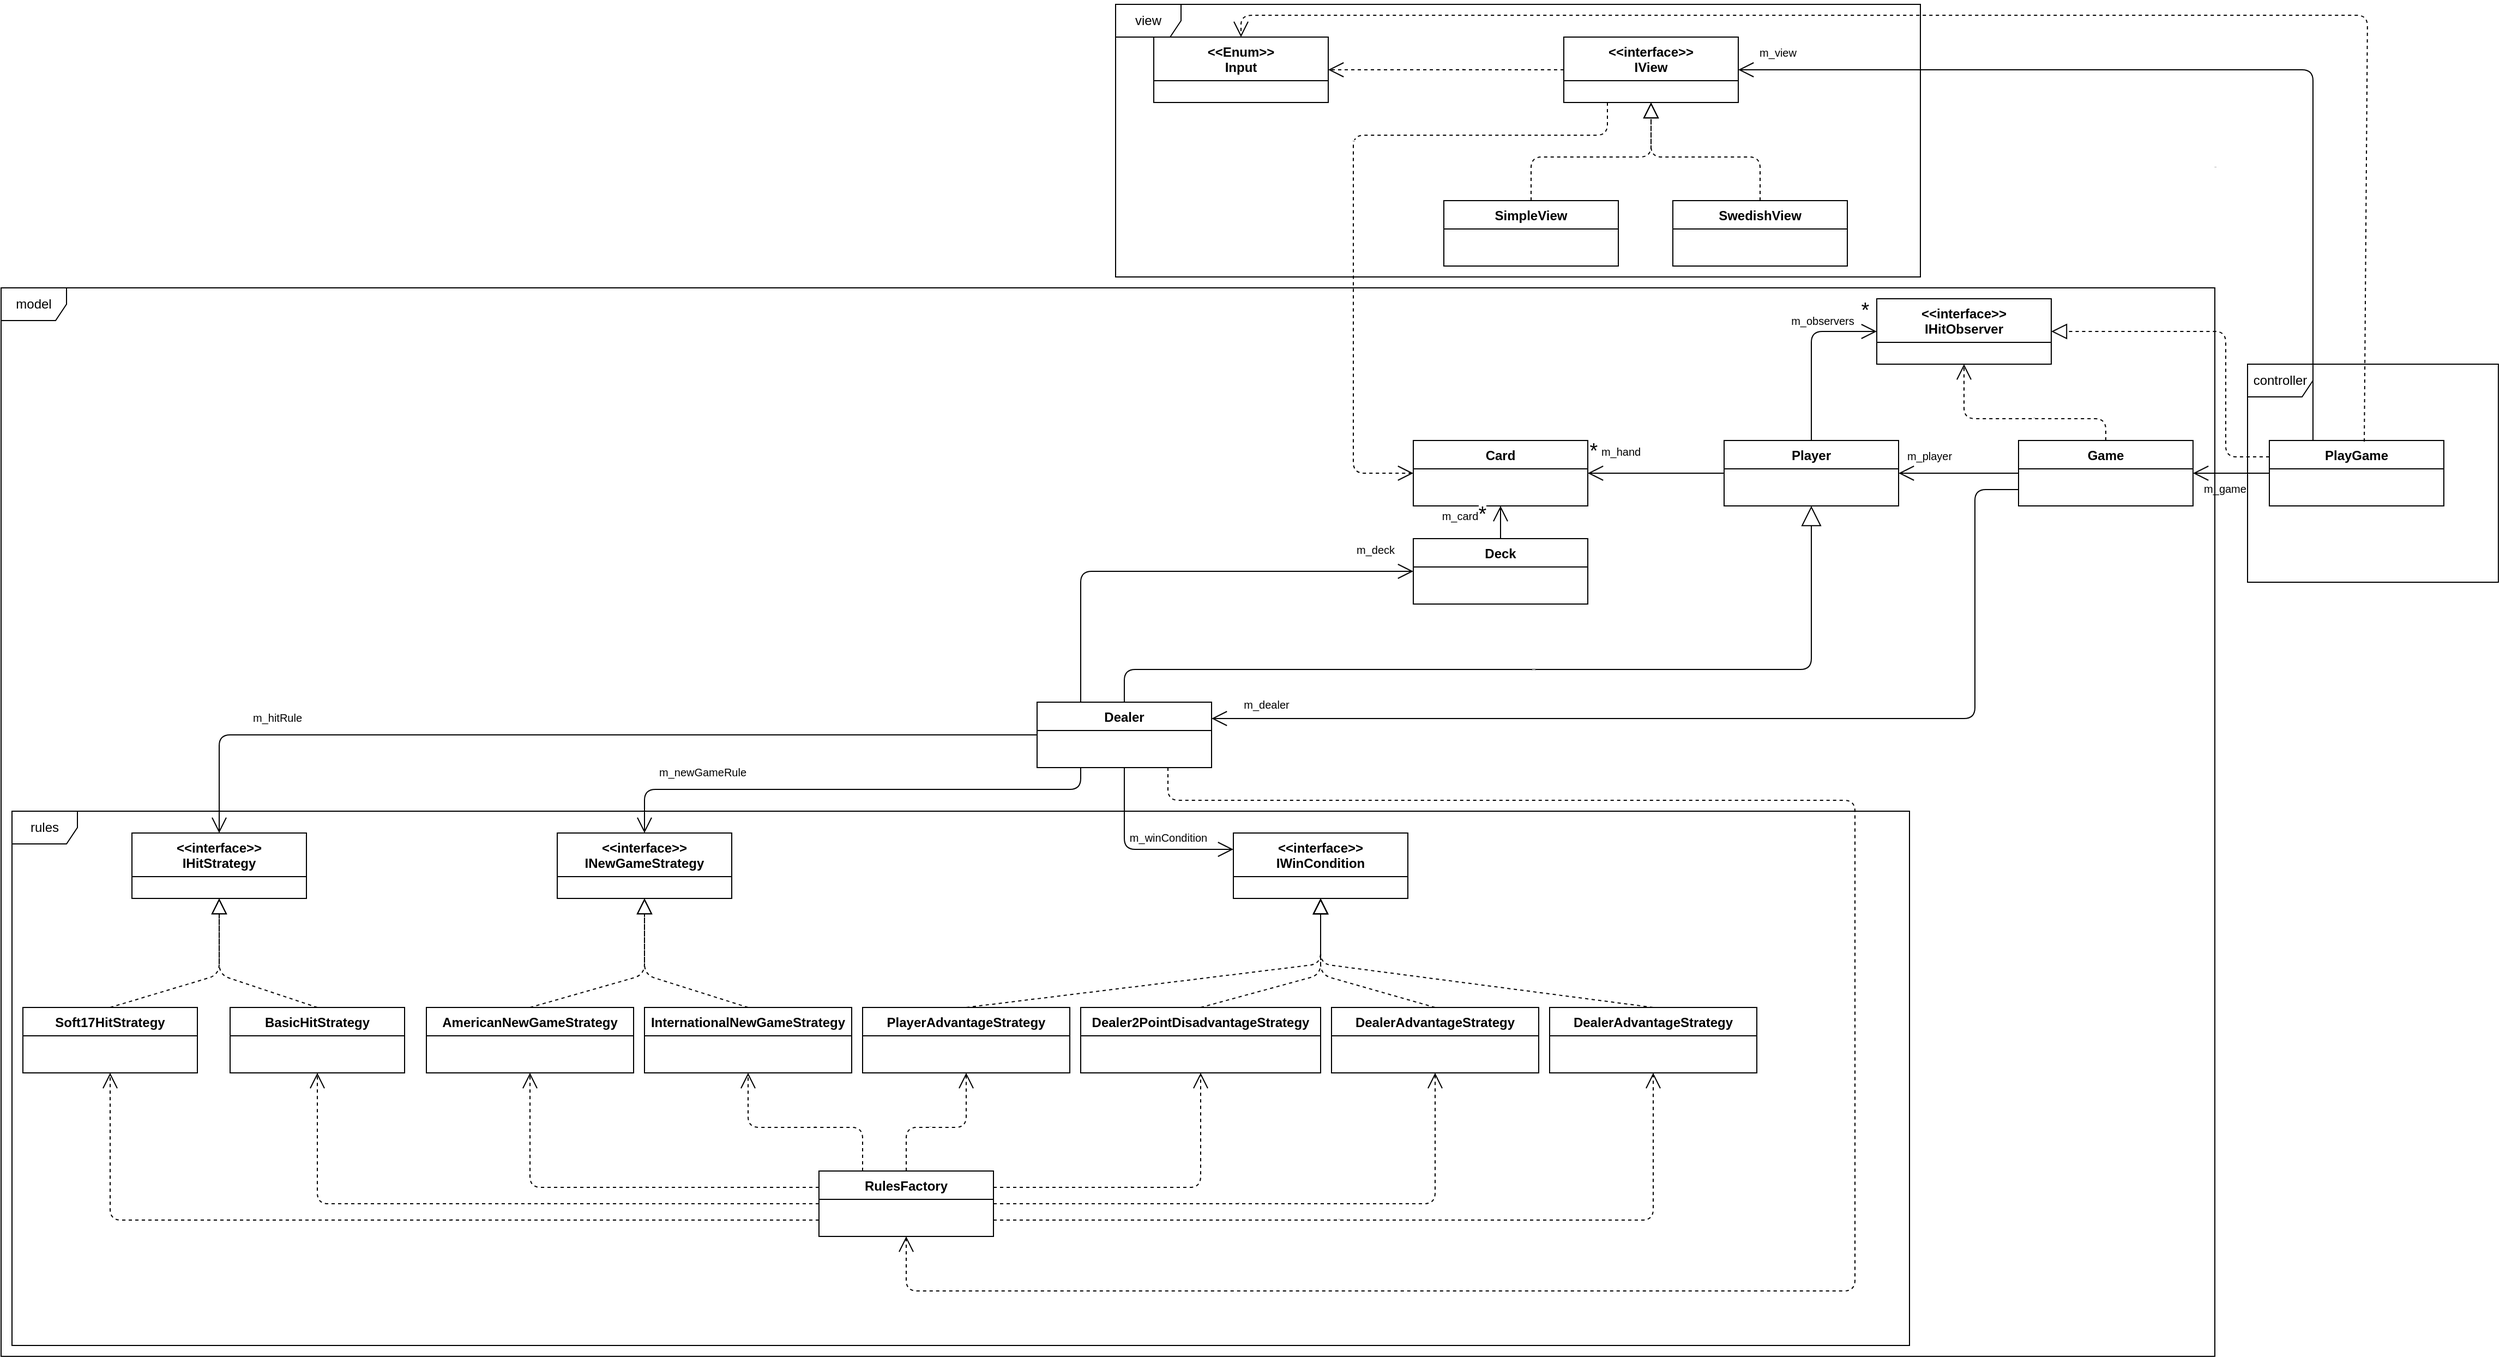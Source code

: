 <mxfile version="13.8.6" type="device"><diagram id="C5RBs43oDa-KdzZeNtuy" name="Page-1"><mxGraphModel dx="3252" dy="2431" grid="1" gridSize="10" guides="1" tooltips="1" connect="1" arrows="1" fold="1" page="1" pageScale="1" pageWidth="413" pageHeight="583" math="0" shadow="0"><root><mxCell id="WIyWlLk6GJQsqaUBKTNV-0"/><mxCell id="WIyWlLk6GJQsqaUBKTNV-1" parent="WIyWlLk6GJQsqaUBKTNV-0"/><mxCell id="zkfFHV4jXpPFQw0GAbJ--0" value="&lt;&lt;interface&gt;&gt;&#10;IView" style="swimlane;fontStyle=1;align=center;verticalAlign=top;childLayout=stackLayout;horizontal=1;startSize=40;horizontalStack=0;resizeParent=1;resizeLast=0;collapsible=1;marginBottom=0;rounded=0;shadow=0;strokeWidth=1;" parent="WIyWlLk6GJQsqaUBKTNV-1" vertex="1"><mxGeometry x="633" y="-1110" width="160" height="60" as="geometry"><mxRectangle x="230" y="140" width="160" height="26" as="alternateBounds"/></mxGeometry></mxCell><mxCell id="zkfFHV4jXpPFQw0GAbJ--6" value="SimpleView" style="swimlane;fontStyle=1;align=center;verticalAlign=top;childLayout=stackLayout;horizontal=1;startSize=26;horizontalStack=0;resizeParent=1;resizeLast=0;collapsible=1;marginBottom=0;rounded=0;shadow=0;strokeWidth=1;" parent="WIyWlLk6GJQsqaUBKTNV-1" vertex="1"><mxGeometry x="523" y="-960" width="160" height="60" as="geometry"><mxRectangle x="130" y="380" width="160" height="26" as="alternateBounds"/></mxGeometry></mxCell><mxCell id="zkfFHV4jXpPFQw0GAbJ--13" value="SwedishView" style="swimlane;fontStyle=1;align=center;verticalAlign=top;childLayout=stackLayout;horizontal=1;startSize=26;horizontalStack=0;resizeParent=1;resizeLast=0;collapsible=1;marginBottom=0;rounded=0;shadow=0;strokeWidth=1;" parent="WIyWlLk6GJQsqaUBKTNV-1" vertex="1"><mxGeometry x="733" y="-960" width="160" height="60" as="geometry"><mxRectangle x="340" y="380" width="170" height="26" as="alternateBounds"/></mxGeometry></mxCell><mxCell id="zkfFHV4jXpPFQw0GAbJ--17" value="Game" style="swimlane;fontStyle=1;align=center;verticalAlign=top;childLayout=stackLayout;horizontal=1;startSize=26;horizontalStack=0;resizeParent=1;resizeLast=0;collapsible=1;marginBottom=0;rounded=0;shadow=0;strokeWidth=1;" parent="WIyWlLk6GJQsqaUBKTNV-1" vertex="1"><mxGeometry x="1050" y="-740" width="160" height="60" as="geometry"><mxRectangle x="550" y="140" width="160" height="26" as="alternateBounds"/></mxGeometry></mxCell><mxCell id="Y3ST67NzqqX1vzGn5Mw4-1" value="Player" style="swimlane;fontStyle=1;align=center;verticalAlign=top;childLayout=stackLayout;horizontal=1;startSize=26;horizontalStack=0;resizeParent=1;resizeLast=0;collapsible=1;marginBottom=0;rounded=0;shadow=0;strokeWidth=1;" vertex="1" parent="WIyWlLk6GJQsqaUBKTNV-1"><mxGeometry x="780" y="-740" width="160" height="60" as="geometry"><mxRectangle x="550" y="140" width="160" height="26" as="alternateBounds"/></mxGeometry></mxCell><mxCell id="Y3ST67NzqqX1vzGn5Mw4-3" value="PlayGame" style="swimlane;fontStyle=1;align=center;verticalAlign=top;childLayout=stackLayout;horizontal=1;startSize=26;horizontalStack=0;resizeParent=1;resizeLast=0;collapsible=1;marginBottom=0;rounded=0;shadow=0;strokeWidth=1;" vertex="1" parent="WIyWlLk6GJQsqaUBKTNV-1"><mxGeometry x="1280" y="-740" width="160" height="60" as="geometry"><mxRectangle x="550" y="140" width="160" height="26" as="alternateBounds"/></mxGeometry></mxCell><mxCell id="Y3ST67NzqqX1vzGn5Mw4-4" value="Card" style="swimlane;fontStyle=1;align=center;verticalAlign=top;childLayout=stackLayout;horizontal=1;startSize=26;horizontalStack=0;resizeParent=1;resizeLast=0;collapsible=1;marginBottom=0;rounded=0;shadow=0;strokeWidth=1;" vertex="1" parent="WIyWlLk6GJQsqaUBKTNV-1"><mxGeometry x="495" y="-740" width="160" height="60" as="geometry"><mxRectangle x="550" y="140" width="160" height="26" as="alternateBounds"/></mxGeometry></mxCell><mxCell id="Y3ST67NzqqX1vzGn5Mw4-5" value="Deck" style="swimlane;fontStyle=1;align=center;verticalAlign=top;childLayout=stackLayout;horizontal=1;startSize=26;horizontalStack=0;resizeParent=1;resizeLast=0;collapsible=1;marginBottom=0;rounded=0;shadow=0;strokeWidth=1;" vertex="1" parent="WIyWlLk6GJQsqaUBKTNV-1"><mxGeometry x="495" y="-650" width="160" height="60" as="geometry"><mxRectangle x="550" y="140" width="160" height="26" as="alternateBounds"/></mxGeometry></mxCell><mxCell id="Y3ST67NzqqX1vzGn5Mw4-6" value="Dealer" style="swimlane;fontStyle=1;align=center;verticalAlign=top;childLayout=stackLayout;horizontal=1;startSize=26;horizontalStack=0;resizeParent=1;resizeLast=0;collapsible=1;marginBottom=0;rounded=0;shadow=0;strokeWidth=1;" vertex="1" parent="WIyWlLk6GJQsqaUBKTNV-1"><mxGeometry x="150" y="-500" width="160" height="60" as="geometry"><mxRectangle x="550" y="140" width="160" height="26" as="alternateBounds"/></mxGeometry></mxCell><mxCell id="Y3ST67NzqqX1vzGn5Mw4-7" value="&lt;&lt;interface&gt;&gt;&#10;IHitStrategy" style="swimlane;fontStyle=1;align=center;verticalAlign=top;childLayout=stackLayout;horizontal=1;startSize=40;horizontalStack=0;resizeParent=1;resizeLast=0;collapsible=1;marginBottom=0;rounded=0;shadow=0;strokeWidth=1;" vertex="1" parent="WIyWlLk6GJQsqaUBKTNV-1"><mxGeometry x="-680" y="-380" width="160" height="60" as="geometry"><mxRectangle x="550" y="140" width="160" height="26" as="alternateBounds"/></mxGeometry></mxCell><mxCell id="Y3ST67NzqqX1vzGn5Mw4-140" value="&lt;&lt;interface&gt;&gt;&#10;INewGameStrategy" style="swimlane;fontStyle=1;align=center;verticalAlign=top;childLayout=stackLayout;horizontal=1;startSize=40;horizontalStack=0;resizeParent=1;resizeLast=0;collapsible=1;marginBottom=0;rounded=0;shadow=0;strokeWidth=1;" vertex="1" parent="WIyWlLk6GJQsqaUBKTNV-1"><mxGeometry x="-290" y="-380" width="160" height="60" as="geometry"><mxRectangle x="550" y="140" width="160" height="26" as="alternateBounds"/></mxGeometry></mxCell><mxCell id="Y3ST67NzqqX1vzGn5Mw4-143" value="BasicHitStrategy" style="swimlane;fontStyle=1;align=center;verticalAlign=top;childLayout=stackLayout;horizontal=1;startSize=26;horizontalStack=0;resizeParent=1;resizeLast=0;collapsible=1;marginBottom=0;rounded=0;shadow=0;strokeWidth=1;" vertex="1" parent="WIyWlLk6GJQsqaUBKTNV-1"><mxGeometry x="-590" y="-220" width="160" height="60" as="geometry"><mxRectangle x="550" y="140" width="160" height="26" as="alternateBounds"/></mxGeometry></mxCell><mxCell id="Y3ST67NzqqX1vzGn5Mw4-144" value="AmericanNewGameStrategy" style="swimlane;fontStyle=1;align=center;verticalAlign=top;childLayout=stackLayout;horizontal=1;startSize=26;horizontalStack=0;resizeParent=1;resizeLast=0;collapsible=1;marginBottom=0;rounded=0;shadow=0;strokeWidth=1;" vertex="1" parent="WIyWlLk6GJQsqaUBKTNV-1"><mxGeometry x="-410" y="-220" width="190" height="60" as="geometry"><mxRectangle x="550" y="140" width="160" height="26" as="alternateBounds"/></mxGeometry></mxCell><mxCell id="Y3ST67NzqqX1vzGn5Mw4-145" value="InternationalNewGameStrategy" style="swimlane;fontStyle=1;align=center;verticalAlign=top;childLayout=stackLayout;horizontal=1;startSize=26;horizontalStack=0;resizeParent=1;resizeLast=0;collapsible=1;marginBottom=0;rounded=0;shadow=0;strokeWidth=1;" vertex="1" parent="WIyWlLk6GJQsqaUBKTNV-1"><mxGeometry x="-210" y="-220" width="190" height="60" as="geometry"><mxRectangle x="550" y="140" width="160" height="26" as="alternateBounds"/></mxGeometry></mxCell><mxCell id="Y3ST67NzqqX1vzGn5Mw4-147" value="RulesFactory" style="swimlane;fontStyle=1;align=center;verticalAlign=top;childLayout=stackLayout;horizontal=1;startSize=26;horizontalStack=0;resizeParent=1;resizeLast=0;collapsible=1;marginBottom=0;rounded=0;shadow=0;strokeWidth=1;" vertex="1" parent="WIyWlLk6GJQsqaUBKTNV-1"><mxGeometry x="-50" y="-70" width="160" height="60" as="geometry"><mxRectangle x="550" y="140" width="160" height="26" as="alternateBounds"/></mxGeometry></mxCell><mxCell id="Y3ST67NzqqX1vzGn5Mw4-150" value="" style="endArrow=block;dashed=1;endFill=0;endSize=12;html=1;entryX=0.5;entryY=1;entryDx=0;entryDy=0;exitX=0.5;exitY=0;exitDx=0;exitDy=0;" edge="1" parent="WIyWlLk6GJQsqaUBKTNV-1" source="zkfFHV4jXpPFQw0GAbJ--6" target="zkfFHV4jXpPFQw0GAbJ--0"><mxGeometry width="160" relative="1" as="geometry"><mxPoint x="643" y="-610" as="sourcePoint"/><mxPoint x="803" y="-610" as="targetPoint"/><Array as="points"><mxPoint x="603" y="-1000"/><mxPoint x="713" y="-1000"/></Array></mxGeometry></mxCell><mxCell id="Y3ST67NzqqX1vzGn5Mw4-151" value="" style="endArrow=block;dashed=1;endFill=0;endSize=12;html=1;entryX=0.5;entryY=1;entryDx=0;entryDy=0;exitX=0.5;exitY=0;exitDx=0;exitDy=0;" edge="1" parent="WIyWlLk6GJQsqaUBKTNV-1" source="zkfFHV4jXpPFQw0GAbJ--13" target="zkfFHV4jXpPFQw0GAbJ--0"><mxGeometry width="160" relative="1" as="geometry"><mxPoint x="643" y="-610" as="sourcePoint"/><mxPoint x="803" y="-610" as="targetPoint"/><Array as="points"><mxPoint x="813" y="-1000"/><mxPoint x="713" y="-1000"/></Array></mxGeometry></mxCell><mxCell id="Y3ST67NzqqX1vzGn5Mw4-153" value="" style="endArrow=block;dashed=1;endFill=0;endSize=12;html=1;entryX=0.5;entryY=1;entryDx=0;entryDy=0;exitX=0.5;exitY=0;exitDx=0;exitDy=0;" edge="1" parent="WIyWlLk6GJQsqaUBKTNV-1" source="Y3ST67NzqqX1vzGn5Mw4-143" target="Y3ST67NzqqX1vzGn5Mw4-7"><mxGeometry width="160" relative="1" as="geometry"><mxPoint x="-240" y="-271" as="sourcePoint"/><mxPoint x="-80" y="-271" as="targetPoint"/><Array as="points"><mxPoint x="-600" y="-250"/></Array></mxGeometry></mxCell><mxCell id="Y3ST67NzqqX1vzGn5Mw4-156" value="Use" style="endArrow=open;endSize=12;dashed=1;entryX=0.5;entryY=0;entryDx=0;entryDy=0;exitX=0.544;exitY=0.017;exitDx=0;exitDy=0;exitPerimeter=0;fontSize=1;" edge="1" parent="WIyWlLk6GJQsqaUBKTNV-1" source="Y3ST67NzqqX1vzGn5Mw4-3" target="Y3ST67NzqqX1vzGn5Mw4-210"><mxGeometry x="-0.265" y="140" width="160" relative="1" as="geometry"><mxPoint x="1101" y="-990" as="sourcePoint"/><mxPoint x="1261" y="-990" as="targetPoint"/><Array as="points"><mxPoint x="1370" y="-1130"/><mxPoint x="337" y="-1130"/></Array><mxPoint as="offset"/></mxGeometry></mxCell><mxCell id="Y3ST67NzqqX1vzGn5Mw4-160" value="" style="endArrow=open;endFill=1;endSize=12;html=1;fontSize=1;entryX=1;entryY=0.5;entryDx=0;entryDy=0;exitX=0;exitY=0.5;exitDx=0;exitDy=0;" edge="1" parent="WIyWlLk6GJQsqaUBKTNV-1" source="zkfFHV4jXpPFQw0GAbJ--17" target="Y3ST67NzqqX1vzGn5Mw4-1"><mxGeometry width="160" relative="1" as="geometry"><mxPoint x="740" y="-550" as="sourcePoint"/><mxPoint x="900" y="-550" as="targetPoint"/></mxGeometry></mxCell><mxCell id="Y3ST67NzqqX1vzGn5Mw4-161" value="" style="endArrow=open;endFill=1;endSize=12;html=1;fontSize=1;entryX=1;entryY=0.5;entryDx=0;entryDy=0;exitX=0;exitY=0.5;exitDx=0;exitDy=0;" edge="1" parent="WIyWlLk6GJQsqaUBKTNV-1" source="Y3ST67NzqqX1vzGn5Mw4-1" target="Y3ST67NzqqX1vzGn5Mw4-4"><mxGeometry width="160" relative="1" as="geometry"><mxPoint x="847" y="-650" as="sourcePoint"/><mxPoint x="737" y="-650" as="targetPoint"/></mxGeometry></mxCell><mxCell id="Y3ST67NzqqX1vzGn5Mw4-174" value="&lt;font style=&quot;font-size: 10px&quot;&gt;m_hand&lt;/font&gt;" style="edgeLabel;html=1;align=center;verticalAlign=middle;resizable=0;points=[];fontSize=1;" vertex="1" connectable="0" parent="Y3ST67NzqqX1vzGn5Mw4-161"><mxGeometry x="0.184" y="1" relative="1" as="geometry"><mxPoint x="-21" y="-21" as="offset"/></mxGeometry></mxCell><mxCell id="Y3ST67NzqqX1vzGn5Mw4-176" value="&lt;font style=&quot;font-size: 19px&quot;&gt;*&lt;/font&gt;" style="edgeLabel;html=1;align=center;verticalAlign=middle;resizable=0;points=[];fontSize=10;" vertex="1" connectable="0" parent="Y3ST67NzqqX1vzGn5Mw4-161"><mxGeometry x="0.584" relative="1" as="geometry"><mxPoint x="-21.18" y="-20" as="offset"/></mxGeometry></mxCell><mxCell id="Y3ST67NzqqX1vzGn5Mw4-162" value="" style="endArrow=open;endFill=1;endSize=12;html=1;fontSize=1;entryX=0.5;entryY=1;entryDx=0;entryDy=0;exitX=0.5;exitY=0;exitDx=0;exitDy=0;" edge="1" parent="WIyWlLk6GJQsqaUBKTNV-1" source="Y3ST67NzqqX1vzGn5Mw4-5" target="Y3ST67NzqqX1vzGn5Mw4-4"><mxGeometry width="160" relative="1" as="geometry"><mxPoint x="685" y="-680" as="sourcePoint"/><mxPoint x="560" y="-680" as="targetPoint"/></mxGeometry></mxCell><mxCell id="Y3ST67NzqqX1vzGn5Mw4-177" value="m_cards" style="edgeLabel;html=1;align=center;verticalAlign=middle;resizable=0;points=[];fontSize=10;" vertex="1" connectable="0" parent="Y3ST67NzqqX1vzGn5Mw4-162"><mxGeometry x="0.4" y="-2" relative="1" as="geometry"><mxPoint x="-37" as="offset"/></mxGeometry></mxCell><mxCell id="Y3ST67NzqqX1vzGn5Mw4-163" value="" style="endArrow=open;endFill=1;endSize=12;html=1;fontSize=1;entryX=0;entryY=0.5;entryDx=0;entryDy=0;exitX=0.25;exitY=0;exitDx=0;exitDy=0;" edge="1" parent="WIyWlLk6GJQsqaUBKTNV-1" source="Y3ST67NzqqX1vzGn5Mw4-6" target="Y3ST67NzqqX1vzGn5Mw4-5"><mxGeometry width="160" relative="1" as="geometry"><mxPoint x="750" y="-610" as="sourcePoint"/><mxPoint x="750" y="-670" as="targetPoint"/><Array as="points"><mxPoint x="190" y="-620"/></Array></mxGeometry></mxCell><mxCell id="Y3ST67NzqqX1vzGn5Mw4-179" value="m_deck" style="edgeLabel;html=1;align=center;verticalAlign=middle;resizable=0;points=[];fontSize=10;" vertex="1" connectable="0" parent="Y3ST67NzqqX1vzGn5Mw4-163"><mxGeometry x="0.707" y="1" relative="1" as="geometry"><mxPoint x="27.65" y="-19" as="offset"/></mxGeometry></mxCell><mxCell id="Y3ST67NzqqX1vzGn5Mw4-164" value="Extends" style="endArrow=block;endSize=16;endFill=0;html=1;fontSize=1;entryX=0.5;entryY=1;entryDx=0;entryDy=0;exitX=0.5;exitY=0;exitDx=0;exitDy=0;" edge="1" parent="WIyWlLk6GJQsqaUBKTNV-1" source="Y3ST67NzqqX1vzGn5Mw4-6" target="Y3ST67NzqqX1vzGn5Mw4-1"><mxGeometry width="160" relative="1" as="geometry"><mxPoint x="890" y="-620.5" as="sourcePoint"/><mxPoint x="1050" y="-620.5" as="targetPoint"/><Array as="points"><mxPoint x="230" y="-530"/><mxPoint x="860" y="-530"/></Array></mxGeometry></mxCell><mxCell id="Y3ST67NzqqX1vzGn5Mw4-165" value="" style="endArrow=open;endFill=1;endSize=12;html=1;fontSize=1;entryX=1;entryY=0.25;entryDx=0;entryDy=0;exitX=0;exitY=0.75;exitDx=0;exitDy=0;" edge="1" parent="WIyWlLk6GJQsqaUBKTNV-1" source="zkfFHV4jXpPFQw0GAbJ--17" target="Y3ST67NzqqX1vzGn5Mw4-6"><mxGeometry width="160" relative="1" as="geometry"><mxPoint x="1150" y="-610" as="sourcePoint"/><mxPoint x="1040" y="-610" as="targetPoint"/><Array as="points"><mxPoint x="1010" y="-695"/><mxPoint x="1010" y="-485"/></Array></mxGeometry></mxCell><mxCell id="Y3ST67NzqqX1vzGn5Mw4-167" value="Use" style="endArrow=open;endSize=12;dashed=1;entryX=0;entryY=0.5;entryDx=0;entryDy=0;fontSize=1;exitX=0.25;exitY=1;exitDx=0;exitDy=0;" edge="1" parent="WIyWlLk6GJQsqaUBKTNV-1" source="zkfFHV4jXpPFQw0GAbJ--0" target="Y3ST67NzqqX1vzGn5Mw4-4"><mxGeometry x="-0.143" width="160" relative="1" as="geometry"><mxPoint x="620" y="-1050.5" as="sourcePoint"/><mxPoint x="550" y="-1050.5" as="targetPoint"/><Array as="points"><mxPoint x="673" y="-1020"/><mxPoint x="440" y="-1020"/><mxPoint x="440" y="-710"/></Array><mxPoint as="offset"/></mxGeometry></mxCell><mxCell id="Y3ST67NzqqX1vzGn5Mw4-168" value="" style="endArrow=open;endFill=1;endSize=12;html=1;fontSize=1;entryX=0.5;entryY=0;entryDx=0;entryDy=0;exitX=0;exitY=0.5;exitDx=0;exitDy=0;" edge="1" parent="WIyWlLk6GJQsqaUBKTNV-1" source="Y3ST67NzqqX1vzGn5Mw4-6" target="Y3ST67NzqqX1vzGn5Mw4-7"><mxGeometry width="160" relative="1" as="geometry"><mxPoint x="595" y="-470" as="sourcePoint"/><mxPoint x="430" y="-530" as="targetPoint"/><Array as="points"><mxPoint x="40" y="-470"/><mxPoint x="-600" y="-470"/></Array></mxGeometry></mxCell><mxCell id="Y3ST67NzqqX1vzGn5Mw4-169" value="" style="endArrow=open;endFill=1;endSize=12;html=1;fontSize=1;entryX=0.5;entryY=0;entryDx=0;entryDy=0;exitX=0.25;exitY=1;exitDx=0;exitDy=0;" edge="1" parent="WIyWlLk6GJQsqaUBKTNV-1" source="Y3ST67NzqqX1vzGn5Mw4-6" target="Y3ST67NzqqX1vzGn5Mw4-140"><mxGeometry width="160" relative="1" as="geometry"><mxPoint x="1230" y="-410" as="sourcePoint"/><mxPoint x="840" y="-410" as="targetPoint"/><Array as="points"><mxPoint x="190" y="-420"/><mxPoint x="-210" y="-420"/></Array></mxGeometry></mxCell><mxCell id="Y3ST67NzqqX1vzGn5Mw4-170" value="Use" style="endArrow=open;endSize=12;dashed=1;entryX=0.5;entryY=1;entryDx=0;entryDy=0;fontSize=1;exitX=0.75;exitY=1;exitDx=0;exitDy=0;" edge="1" parent="WIyWlLk6GJQsqaUBKTNV-1" source="Y3ST67NzqqX1vzGn5Mw4-6" target="Y3ST67NzqqX1vzGn5Mw4-147"><mxGeometry x="-0.143" width="160" relative="1" as="geometry"><mxPoint x="960" y="-350" as="sourcePoint"/><mxPoint x="890" y="-350" as="targetPoint"/><Array as="points"><mxPoint x="270" y="-410"/><mxPoint x="900" y="-410"/><mxPoint x="900" y="40"/><mxPoint x="30" y="40"/></Array><mxPoint as="offset"/></mxGeometry></mxCell><mxCell id="Y3ST67NzqqX1vzGn5Mw4-171" value="Use" style="endArrow=open;endSize=12;dashed=1;entryX=0.5;entryY=1;entryDx=0;entryDy=0;fontSize=1;exitX=0;exitY=0.25;exitDx=0;exitDy=0;" edge="1" parent="WIyWlLk6GJQsqaUBKTNV-1" source="Y3ST67NzqqX1vzGn5Mw4-147" target="Y3ST67NzqqX1vzGn5Mw4-144"><mxGeometry x="-0.143" width="160" relative="1" as="geometry"><mxPoint x="1060" y="430" as="sourcePoint"/><mxPoint x="410" y="-200" as="targetPoint"/><Array as="points"><mxPoint x="-315" y="-55"/></Array><mxPoint as="offset"/></mxGeometry></mxCell><mxCell id="Y3ST67NzqqX1vzGn5Mw4-172" value="Use" style="endArrow=open;endSize=12;dashed=1;entryX=0.5;entryY=1;entryDx=0;entryDy=0;fontSize=1;exitX=0;exitY=0.75;exitDx=0;exitDy=0;" edge="1" parent="WIyWlLk6GJQsqaUBKTNV-1" source="Y3ST67NzqqX1vzGn5Mw4-147" target="Y3ST67NzqqX1vzGn5Mw4-192"><mxGeometry x="-0.143" width="160" relative="1" as="geometry"><mxPoint x="990" y="470" as="sourcePoint"/><mxPoint x="309.5" y="-380" as="targetPoint"/><Array as="points"><mxPoint x="-700" y="-25"/></Array><mxPoint as="offset"/></mxGeometry></mxCell><mxCell id="Y3ST67NzqqX1vzGn5Mw4-173" value="Use" style="endArrow=open;endSize=12;dashed=1;entryX=0.5;entryY=1;entryDx=0;entryDy=0;fontSize=1;exitX=0.25;exitY=0;exitDx=0;exitDy=0;" edge="1" parent="WIyWlLk6GJQsqaUBKTNV-1" source="Y3ST67NzqqX1vzGn5Mw4-147" target="Y3ST67NzqqX1vzGn5Mw4-145"><mxGeometry x="-0.143" width="160" relative="1" as="geometry"><mxPoint x="1130" y="400" as="sourcePoint"/><mxPoint x="830" y="-220" as="targetPoint"/><Array as="points"><mxPoint x="-10" y="-110"/><mxPoint x="-115" y="-110"/></Array><mxPoint as="offset"/></mxGeometry></mxCell><mxCell id="Y3ST67NzqqX1vzGn5Mw4-178" value="&lt;font style=&quot;font-size: 19px&quot;&gt;*&lt;/font&gt;" style="edgeLabel;html=1;align=center;verticalAlign=middle;resizable=0;points=[];fontSize=10;" vertex="1" connectable="0" parent="WIyWlLk6GJQsqaUBKTNV-1"><mxGeometry x="650" y="-690" as="geometry"><mxPoint x="-92" y="18" as="offset"/></mxGeometry></mxCell><mxCell id="Y3ST67NzqqX1vzGn5Mw4-180" value="m_dealer" style="edgeLabel;html=1;align=center;verticalAlign=middle;resizable=0;points=[];fontSize=10;" vertex="1" connectable="0" parent="WIyWlLk6GJQsqaUBKTNV-1"><mxGeometry x="350" y="-500" as="geometry"><mxPoint x="10" y="2" as="offset"/></mxGeometry></mxCell><mxCell id="Y3ST67NzqqX1vzGn5Mw4-181" value="m_player" style="edgeLabel;html=1;align=center;verticalAlign=middle;resizable=0;points=[];fontSize=10;" vertex="1" connectable="0" parent="WIyWlLk6GJQsqaUBKTNV-1"><mxGeometry x="980" y="-720" as="geometry"><mxPoint x="-12" y="-6" as="offset"/></mxGeometry></mxCell><mxCell id="Y3ST67NzqqX1vzGn5Mw4-184" value="&lt;&lt;interface&gt;&gt;&#10;IWinCondition" style="swimlane;fontStyle=1;align=center;verticalAlign=top;childLayout=stackLayout;horizontal=1;startSize=40;horizontalStack=0;resizeParent=1;resizeLast=0;collapsible=1;marginBottom=0;rounded=0;shadow=0;strokeWidth=1;" vertex="1" parent="WIyWlLk6GJQsqaUBKTNV-1"><mxGeometry x="330" y="-380" width="160" height="60" as="geometry"><mxRectangle x="550" y="140" width="160" height="26" as="alternateBounds"/></mxGeometry></mxCell><mxCell id="Y3ST67NzqqX1vzGn5Mw4-186" value="Dealer2PointDisadvantageStrategy" style="swimlane;fontStyle=1;align=center;verticalAlign=top;childLayout=stackLayout;horizontal=1;startSize=26;horizontalStack=0;resizeParent=1;resizeLast=0;collapsible=1;marginBottom=0;rounded=0;shadow=0;strokeWidth=1;" vertex="1" parent="WIyWlLk6GJQsqaUBKTNV-1"><mxGeometry x="190" y="-220" width="220" height="60" as="geometry"><mxRectangle x="550" y="140" width="160" height="26" as="alternateBounds"/></mxGeometry></mxCell><mxCell id="Y3ST67NzqqX1vzGn5Mw4-187" value="DealerAdvantageStrategy" style="swimlane;fontStyle=1;align=center;verticalAlign=top;childLayout=stackLayout;horizontal=1;startSize=26;horizontalStack=0;resizeParent=1;resizeLast=0;collapsible=1;marginBottom=0;rounded=0;shadow=0;strokeWidth=1;" vertex="1" parent="WIyWlLk6GJQsqaUBKTNV-1"><mxGeometry x="620" y="-220" width="190" height="60" as="geometry"><mxRectangle x="550" y="140" width="160" height="26" as="alternateBounds"/></mxGeometry></mxCell><mxCell id="Y3ST67NzqqX1vzGn5Mw4-188" value="DealerAdvantageStrategy" style="swimlane;fontStyle=1;align=center;verticalAlign=top;childLayout=stackLayout;horizontal=1;startSize=26;horizontalStack=0;resizeParent=1;resizeLast=0;collapsible=1;marginBottom=0;rounded=0;shadow=0;strokeWidth=1;" vertex="1" parent="WIyWlLk6GJQsqaUBKTNV-1"><mxGeometry x="420" y="-220" width="190" height="60" as="geometry"><mxRectangle x="550" y="140" width="160" height="26" as="alternateBounds"/></mxGeometry></mxCell><mxCell id="Y3ST67NzqqX1vzGn5Mw4-191" value="PlayerAdvantageStrategy" style="swimlane;fontStyle=1;align=center;verticalAlign=top;childLayout=stackLayout;horizontal=1;startSize=26;horizontalStack=0;resizeParent=1;resizeLast=0;collapsible=1;marginBottom=0;rounded=0;shadow=0;strokeWidth=1;" vertex="1" parent="WIyWlLk6GJQsqaUBKTNV-1"><mxGeometry x="-10" y="-220" width="190" height="60" as="geometry"><mxRectangle x="550" y="140" width="160" height="26" as="alternateBounds"/></mxGeometry></mxCell><mxCell id="Y3ST67NzqqX1vzGn5Mw4-192" value="Soft17HitStrategy" style="swimlane;fontStyle=1;align=center;verticalAlign=top;childLayout=stackLayout;horizontal=1;startSize=26;horizontalStack=0;resizeParent=1;resizeLast=0;collapsible=1;marginBottom=0;rounded=0;shadow=0;strokeWidth=1;" vertex="1" parent="WIyWlLk6GJQsqaUBKTNV-1"><mxGeometry x="-780" y="-220" width="160" height="60" as="geometry"><mxRectangle x="550" y="140" width="160" height="26" as="alternateBounds"/></mxGeometry></mxCell><mxCell id="Y3ST67NzqqX1vzGn5Mw4-193" value="" style="endArrow=block;dashed=1;endFill=0;endSize=12;html=1;entryX=0.5;entryY=1;entryDx=0;entryDy=0;exitX=0.5;exitY=0;exitDx=0;exitDy=0;" edge="1" parent="WIyWlLk6GJQsqaUBKTNV-1" source="Y3ST67NzqqX1vzGn5Mw4-192" target="Y3ST67NzqqX1vzGn5Mw4-7"><mxGeometry width="160" relative="1" as="geometry"><mxPoint x="-110" y="-380" as="sourcePoint"/><mxPoint x="-250" y="-430" as="targetPoint"/><Array as="points"><mxPoint x="-600" y="-250"/></Array></mxGeometry></mxCell><mxCell id="Y3ST67NzqqX1vzGn5Mw4-199" value="" style="endArrow=block;dashed=1;endFill=0;endSize=12;html=1;entryX=0.5;entryY=1;entryDx=0;entryDy=0;exitX=0.5;exitY=0;exitDx=0;exitDy=0;" edge="1" parent="WIyWlLk6GJQsqaUBKTNV-1" source="Y3ST67NzqqX1vzGn5Mw4-144" target="Y3ST67NzqqX1vzGn5Mw4-140"><mxGeometry width="160" relative="1" as="geometry"><mxPoint x="-320" y="-220" as="sourcePoint"/><mxPoint x="-220" y="-320" as="targetPoint"/><Array as="points"><mxPoint x="-210" y="-250"/></Array></mxGeometry></mxCell><mxCell id="Y3ST67NzqqX1vzGn5Mw4-200" value="" style="endArrow=block;dashed=1;endFill=0;endSize=12;html=1;entryX=0.5;entryY=1;entryDx=0;entryDy=0;exitX=0.5;exitY=0;exitDx=0;exitDy=0;" edge="1" parent="WIyWlLk6GJQsqaUBKTNV-1" source="Y3ST67NzqqX1vzGn5Mw4-145" target="Y3ST67NzqqX1vzGn5Mw4-140"><mxGeometry width="160" relative="1" as="geometry"><mxPoint x="-100" y="-220" as="sourcePoint"/><mxPoint x="-190" y="-320" as="targetPoint"/><Array as="points"><mxPoint x="-210" y="-250"/></Array></mxGeometry></mxCell><mxCell id="Y3ST67NzqqX1vzGn5Mw4-201" value="" style="endArrow=block;dashed=1;endFill=0;endSize=12;html=1;entryX=0.5;entryY=1;entryDx=0;entryDy=0;exitX=0.5;exitY=0;exitDx=0;exitDy=0;" edge="1" parent="WIyWlLk6GJQsqaUBKTNV-1" source="Y3ST67NzqqX1vzGn5Mw4-191" target="Y3ST67NzqqX1vzGn5Mw4-184"><mxGeometry width="160" relative="1" as="geometry"><mxPoint x="75" y="-230" as="sourcePoint"/><mxPoint x="180" y="-330" as="targetPoint"/><Array as="points"><mxPoint x="410" y="-260"/></Array></mxGeometry></mxCell><mxCell id="Y3ST67NzqqX1vzGn5Mw4-202" value="" style="endArrow=block;dashed=1;endFill=0;endSize=12;html=1;entryX=0.5;entryY=1;entryDx=0;entryDy=0;exitX=0.5;exitY=0;exitDx=0;exitDy=0;" edge="1" parent="WIyWlLk6GJQsqaUBKTNV-1" source="Y3ST67NzqqX1vzGn5Mw4-186" target="Y3ST67NzqqX1vzGn5Mw4-184"><mxGeometry width="160" relative="1" as="geometry"><mxPoint x="95" y="-210" as="sourcePoint"/><mxPoint x="420" y="-310" as="targetPoint"/><Array as="points"><mxPoint x="410" y="-250"/></Array></mxGeometry></mxCell><mxCell id="Y3ST67NzqqX1vzGn5Mw4-203" value="" style="endArrow=block;dashed=1;endFill=0;endSize=12;html=1;entryX=0.5;entryY=1;entryDx=0;entryDy=0;exitX=0.5;exitY=0;exitDx=0;exitDy=0;" edge="1" parent="WIyWlLk6GJQsqaUBKTNV-1" source="Y3ST67NzqqX1vzGn5Mw4-188" target="Y3ST67NzqqX1vzGn5Mw4-184"><mxGeometry width="160" relative="1" as="geometry"><mxPoint x="510" y="-230" as="sourcePoint"/><mxPoint x="440" y="-310" as="targetPoint"/><Array as="points"><mxPoint x="410" y="-250"/></Array></mxGeometry></mxCell><mxCell id="Y3ST67NzqqX1vzGn5Mw4-204" value="" style="endArrow=block;dashed=1;endFill=0;endSize=12;html=1;entryX=0.5;entryY=1;entryDx=0;entryDy=0;exitX=0.5;exitY=0;exitDx=0;exitDy=0;" edge="1" parent="WIyWlLk6GJQsqaUBKTNV-1" source="Y3ST67NzqqX1vzGn5Mw4-187" target="Y3ST67NzqqX1vzGn5Mw4-184"><mxGeometry width="160" relative="1" as="geometry"><mxPoint x="567.5" y="-220" as="sourcePoint"/><mxPoint x="462.5" y="-320" as="targetPoint"/><Array as="points"><mxPoint x="410" y="-260"/></Array></mxGeometry></mxCell><mxCell id="Y3ST67NzqqX1vzGn5Mw4-205" value="Use" style="endArrow=open;endSize=12;dashed=1;entryX=0.5;entryY=1;entryDx=0;entryDy=0;fontSize=1;exitX=0;exitY=0.5;exitDx=0;exitDy=0;" edge="1" parent="WIyWlLk6GJQsqaUBKTNV-1" source="Y3ST67NzqqX1vzGn5Mw4-147" target="Y3ST67NzqqX1vzGn5Mw4-143"><mxGeometry x="-0.143" width="160" relative="1" as="geometry"><mxPoint x="-30" y="610" as="sourcePoint"/><mxPoint x="-690" y="-150" as="targetPoint"/><Array as="points"><mxPoint x="-510" y="-40"/></Array><mxPoint as="offset"/></mxGeometry></mxCell><mxCell id="Y3ST67NzqqX1vzGn5Mw4-206" value="Use" style="endArrow=open;endSize=12;dashed=1;entryX=0.5;entryY=1;entryDx=0;entryDy=0;fontSize=1;exitX=0.5;exitY=0;exitDx=0;exitDy=0;" edge="1" parent="WIyWlLk6GJQsqaUBKTNV-1" source="Y3ST67NzqqX1vzGn5Mw4-147" target="Y3ST67NzqqX1vzGn5Mw4-191"><mxGeometry x="-0.143" width="160" relative="1" as="geometry"><mxPoint x="-26.0" y="205" as="sourcePoint"/><mxPoint x="-105" y="-150" as="targetPoint"/><Array as="points"><mxPoint x="30" y="-110"/><mxPoint x="85" y="-110"/></Array><mxPoint as="offset"/></mxGeometry></mxCell><mxCell id="Y3ST67NzqqX1vzGn5Mw4-207" value="Use" style="endArrow=open;endSize=12;dashed=1;entryX=0.5;entryY=1;entryDx=0;entryDy=0;fontSize=1;exitX=1;exitY=0.25;exitDx=0;exitDy=0;" edge="1" parent="WIyWlLk6GJQsqaUBKTNV-1" source="Y3ST67NzqqX1vzGn5Mw4-147" target="Y3ST67NzqqX1vzGn5Mw4-186"><mxGeometry x="-0.143" width="160" relative="1" as="geometry"><mxPoint x="14.0" y="190" as="sourcePoint"/><mxPoint x="95" y="-150" as="targetPoint"/><Array as="points"><mxPoint x="300" y="-55"/></Array><mxPoint as="offset"/></mxGeometry></mxCell><mxCell id="Y3ST67NzqqX1vzGn5Mw4-208" value="Use" style="endArrow=open;endSize=12;dashed=1;entryX=0.5;entryY=1;entryDx=0;entryDy=0;fontSize=1;exitX=1;exitY=0.5;exitDx=0;exitDy=0;" edge="1" parent="WIyWlLk6GJQsqaUBKTNV-1" source="Y3ST67NzqqX1vzGn5Mw4-147" target="Y3ST67NzqqX1vzGn5Mw4-188"><mxGeometry x="-0.143" width="160" relative="1" as="geometry"><mxPoint x="54.0" y="190" as="sourcePoint"/><mxPoint x="310" y="-150" as="targetPoint"/><Array as="points"><mxPoint x="515" y="-40"/></Array><mxPoint as="offset"/></mxGeometry></mxCell><mxCell id="Y3ST67NzqqX1vzGn5Mw4-209" value="Use" style="endArrow=open;endSize=12;dashed=1;entryX=0.5;entryY=1;entryDx=0;entryDy=0;fontSize=1;exitX=1;exitY=0.75;exitDx=0;exitDy=0;" edge="1" parent="WIyWlLk6GJQsqaUBKTNV-1" source="Y3ST67NzqqX1vzGn5Mw4-147" target="Y3ST67NzqqX1vzGn5Mw4-187"><mxGeometry x="-0.143" width="160" relative="1" as="geometry"><mxPoint x="94.0" y="190" as="sourcePoint"/><mxPoint x="525" y="-150" as="targetPoint"/><Array as="points"><mxPoint x="715" y="-25"/></Array><mxPoint as="offset"/></mxGeometry></mxCell><mxCell id="Y3ST67NzqqX1vzGn5Mw4-210" value="&lt;&lt;Enum&gt;&gt;&#10;Input" style="swimlane;fontStyle=1;align=center;verticalAlign=top;childLayout=stackLayout;horizontal=1;startSize=40;horizontalStack=0;resizeParent=1;resizeLast=0;collapsible=1;marginBottom=0;rounded=0;shadow=0;strokeWidth=1;" vertex="1" parent="WIyWlLk6GJQsqaUBKTNV-1"><mxGeometry x="257" y="-1110" width="160" height="60" as="geometry"><mxRectangle x="230" y="140" width="160" height="26" as="alternateBounds"/></mxGeometry></mxCell><mxCell id="Y3ST67NzqqX1vzGn5Mw4-212" value="Use" style="endArrow=open;endSize=12;dashed=1;entryX=1;entryY=0.5;entryDx=0;entryDy=0;fontSize=1;exitX=0;exitY=0.5;exitDx=0;exitDy=0;" edge="1" parent="WIyWlLk6GJQsqaUBKTNV-1" source="zkfFHV4jXpPFQw0GAbJ--0" target="Y3ST67NzqqX1vzGn5Mw4-210"><mxGeometry x="-0.143" width="160" relative="1" as="geometry"><mxPoint x="583" y="-1080.71" as="sourcePoint"/><mxPoint x="513" y="-1080.71" as="targetPoint"/><Array as="points"/><mxPoint as="offset"/></mxGeometry></mxCell><mxCell id="Y3ST67NzqqX1vzGn5Mw4-213" value="" style="endArrow=open;endFill=1;endSize=12;html=1;fontSize=1;entryX=1;entryY=0.5;entryDx=0;entryDy=0;exitX=0.25;exitY=0;exitDx=0;exitDy=0;" edge="1" parent="WIyWlLk6GJQsqaUBKTNV-1" source="Y3ST67NzqqX1vzGn5Mw4-3" target="zkfFHV4jXpPFQw0GAbJ--0"><mxGeometry width="160" relative="1" as="geometry"><mxPoint x="1330" y="-930" as="sourcePoint"/><mxPoint x="1220" y="-930" as="targetPoint"/><Array as="points"><mxPoint x="1320" y="-1080"/></Array></mxGeometry></mxCell><mxCell id="Y3ST67NzqqX1vzGn5Mw4-214" value="" style="endArrow=open;endFill=1;endSize=12;html=1;fontSize=1;entryX=1;entryY=0.5;entryDx=0;entryDy=0;exitX=0;exitY=0.5;exitDx=0;exitDy=0;" edge="1" parent="WIyWlLk6GJQsqaUBKTNV-1" source="Y3ST67NzqqX1vzGn5Mw4-3" target="zkfFHV4jXpPFQw0GAbJ--17"><mxGeometry width="160" relative="1" as="geometry"><mxPoint x="1340" y="-610" as="sourcePoint"/><mxPoint x="1230" y="-610" as="targetPoint"/></mxGeometry></mxCell><mxCell id="Y3ST67NzqqX1vzGn5Mw4-216" value="&lt;&lt;interface&gt;&gt;&#10;IHitObserver" style="swimlane;fontStyle=1;align=center;verticalAlign=top;childLayout=stackLayout;horizontal=1;startSize=40;horizontalStack=0;resizeParent=1;resizeLast=0;collapsible=1;marginBottom=0;rounded=0;shadow=0;strokeWidth=1;" vertex="1" parent="WIyWlLk6GJQsqaUBKTNV-1"><mxGeometry x="920" y="-870" width="160" height="60" as="geometry"><mxRectangle x="550" y="140" width="160" height="26" as="alternateBounds"/></mxGeometry></mxCell><mxCell id="Y3ST67NzqqX1vzGn5Mw4-218" value="Use" style="endArrow=open;endSize=12;dashed=1;fontSize=1;exitX=0.5;exitY=0;exitDx=0;exitDy=0;entryX=0.5;entryY=1;entryDx=0;entryDy=0;" edge="1" parent="WIyWlLk6GJQsqaUBKTNV-1" source="zkfFHV4jXpPFQw0GAbJ--17" target="Y3ST67NzqqX1vzGn5Mw4-216"><mxGeometry x="-0.143" width="160" relative="1" as="geometry"><mxPoint x="1140" y="-670" as="sourcePoint"/><mxPoint x="1110" y="-830" as="targetPoint"/><Array as="points"><mxPoint x="1130" y="-760"/><mxPoint x="1000" y="-760"/></Array><mxPoint as="offset"/></mxGeometry></mxCell><mxCell id="Y3ST67NzqqX1vzGn5Mw4-220" value="m_newGameRule" style="edgeLabel;html=1;align=center;verticalAlign=middle;resizable=0;points=[];fontSize=10;" vertex="1" connectable="0" parent="WIyWlLk6GJQsqaUBKTNV-1"><mxGeometry x="-170" y="-450" as="geometry"><mxPoint x="13" y="14" as="offset"/></mxGeometry></mxCell><mxCell id="Y3ST67NzqqX1vzGn5Mw4-221" value="m_hitRule" style="edgeLabel;html=1;align=center;verticalAlign=middle;resizable=0;points=[];fontSize=10;" vertex="1" connectable="0" parent="WIyWlLk6GJQsqaUBKTNV-1"><mxGeometry x="-560" y="-500" as="geometry"><mxPoint x="13" y="14" as="offset"/></mxGeometry></mxCell><mxCell id="Y3ST67NzqqX1vzGn5Mw4-222" value="m_winCondition" style="edgeLabel;html=1;align=center;verticalAlign=middle;resizable=0;points=[];fontSize=10;" vertex="1" connectable="0" parent="WIyWlLk6GJQsqaUBKTNV-1"><mxGeometry x="257" y="-390" as="geometry"><mxPoint x="13" y="14" as="offset"/></mxGeometry></mxCell><mxCell id="Y3ST67NzqqX1vzGn5Mw4-223" value="" style="endArrow=open;endFill=1;endSize=12;html=1;fontSize=1;entryX=0;entryY=0.25;entryDx=0;entryDy=0;exitX=0.5;exitY=1;exitDx=0;exitDy=0;" edge="1" parent="WIyWlLk6GJQsqaUBKTNV-1" source="Y3ST67NzqqX1vzGn5Mw4-6" target="Y3ST67NzqqX1vzGn5Mw4-184"><mxGeometry width="160" relative="1" as="geometry"><mxPoint x="200" y="-430" as="sourcePoint"/><mxPoint x="-200" y="-370" as="targetPoint"/><Array as="points"><mxPoint x="230" y="-365"/></Array></mxGeometry></mxCell><mxCell id="Y3ST67NzqqX1vzGn5Mw4-225" value="" style="endArrow=open;endFill=1;endSize=12;html=1;fontSize=1;entryX=0;entryY=0.5;entryDx=0;entryDy=0;exitX=0.5;exitY=0;exitDx=0;exitDy=0;" edge="1" parent="WIyWlLk6GJQsqaUBKTNV-1" source="Y3ST67NzqqX1vzGn5Mw4-1" target="Y3ST67NzqqX1vzGn5Mw4-216"><mxGeometry width="160" relative="1" as="geometry"><mxPoint x="1040" y="-260" as="sourcePoint"/><mxPoint x="1345" y="-380" as="targetPoint"/><Array as="points"><mxPoint x="860" y="-840"/></Array></mxGeometry></mxCell><mxCell id="Y3ST67NzqqX1vzGn5Mw4-226" value="m_observers" style="edgeLabel;html=1;align=center;verticalAlign=middle;resizable=0;points=[];fontSize=10;" vertex="1" connectable="0" parent="Y3ST67NzqqX1vzGn5Mw4-225"><mxGeometry x="0.707" y="1" relative="1" as="geometry"><mxPoint x="-26.55" y="-9" as="offset"/></mxGeometry></mxCell><mxCell id="Y3ST67NzqqX1vzGn5Mw4-228" value="&lt;font style=&quot;font-size: 19px&quot;&gt;*&lt;/font&gt;" style="edgeLabel;html=1;align=center;verticalAlign=middle;resizable=0;points=[];fontSize=10;" vertex="1" connectable="0" parent="WIyWlLk6GJQsqaUBKTNV-1"><mxGeometry x="680.0" y="-720" as="geometry"><mxPoint x="229" y="-139" as="offset"/></mxGeometry></mxCell><mxCell id="Y3ST67NzqqX1vzGn5Mw4-230" value="" style="endArrow=block;dashed=1;endFill=0;endSize=12;html=1;entryX=1;entryY=0.5;entryDx=0;entryDy=0;" edge="1" parent="WIyWlLk6GJQsqaUBKTNV-1" target="Y3ST67NzqqX1vzGn5Mw4-216"><mxGeometry width="160" relative="1" as="geometry"><mxPoint x="1280" y="-725" as="sourcePoint"/><mxPoint x="1108" y="-540" as="targetPoint"/><Array as="points"><mxPoint x="1240" y="-725"/><mxPoint x="1240" y="-840"/></Array></mxGeometry></mxCell><mxCell id="Y3ST67NzqqX1vzGn5Mw4-231" value="m_view" style="edgeLabel;html=1;align=center;verticalAlign=middle;resizable=0;points=[];fontSize=10;" vertex="1" connectable="0" parent="WIyWlLk6GJQsqaUBKTNV-1"><mxGeometry x="780.001" y="-830" as="geometry"><mxPoint x="49" y="-266" as="offset"/></mxGeometry></mxCell><mxCell id="Y3ST67NzqqX1vzGn5Mw4-232" value="m_game" style="edgeLabel;html=1;align=center;verticalAlign=middle;resizable=0;points=[];fontSize=10;" vertex="1" connectable="0" parent="WIyWlLk6GJQsqaUBKTNV-1"><mxGeometry x="1190.001" y="-430" as="geometry"><mxPoint x="49" y="-266" as="offset"/></mxGeometry></mxCell><mxCell id="Y3ST67NzqqX1vzGn5Mw4-233" value="rules" style="shape=umlFrame;whiteSpace=wrap;html=1;fontSize=12;" vertex="1" parent="WIyWlLk6GJQsqaUBKTNV-1"><mxGeometry x="-790" y="-400" width="1740" height="490" as="geometry"/></mxCell><mxCell id="Y3ST67NzqqX1vzGn5Mw4-234" value="model" style="shape=umlFrame;whiteSpace=wrap;html=1;fontSize=12;labelBackgroundColor=#ffffff;" vertex="1" parent="WIyWlLk6GJQsqaUBKTNV-1"><mxGeometry x="-800" y="-880" width="2030" height="980" as="geometry"/></mxCell><mxCell id="Y3ST67NzqqX1vzGn5Mw4-235" value="controller" style="shape=umlFrame;whiteSpace=wrap;html=1;fontSize=12;" vertex="1" parent="WIyWlLk6GJQsqaUBKTNV-1"><mxGeometry x="1260" y="-810" width="230" height="200" as="geometry"/></mxCell><mxCell id="Y3ST67NzqqX1vzGn5Mw4-237" value="view" style="shape=umlFrame;whiteSpace=wrap;html=1;fontSize=12;" vertex="1" parent="WIyWlLk6GJQsqaUBKTNV-1"><mxGeometry x="222" y="-1140" width="738" height="250" as="geometry"/></mxCell></root></mxGraphModel></diagram></mxfile>